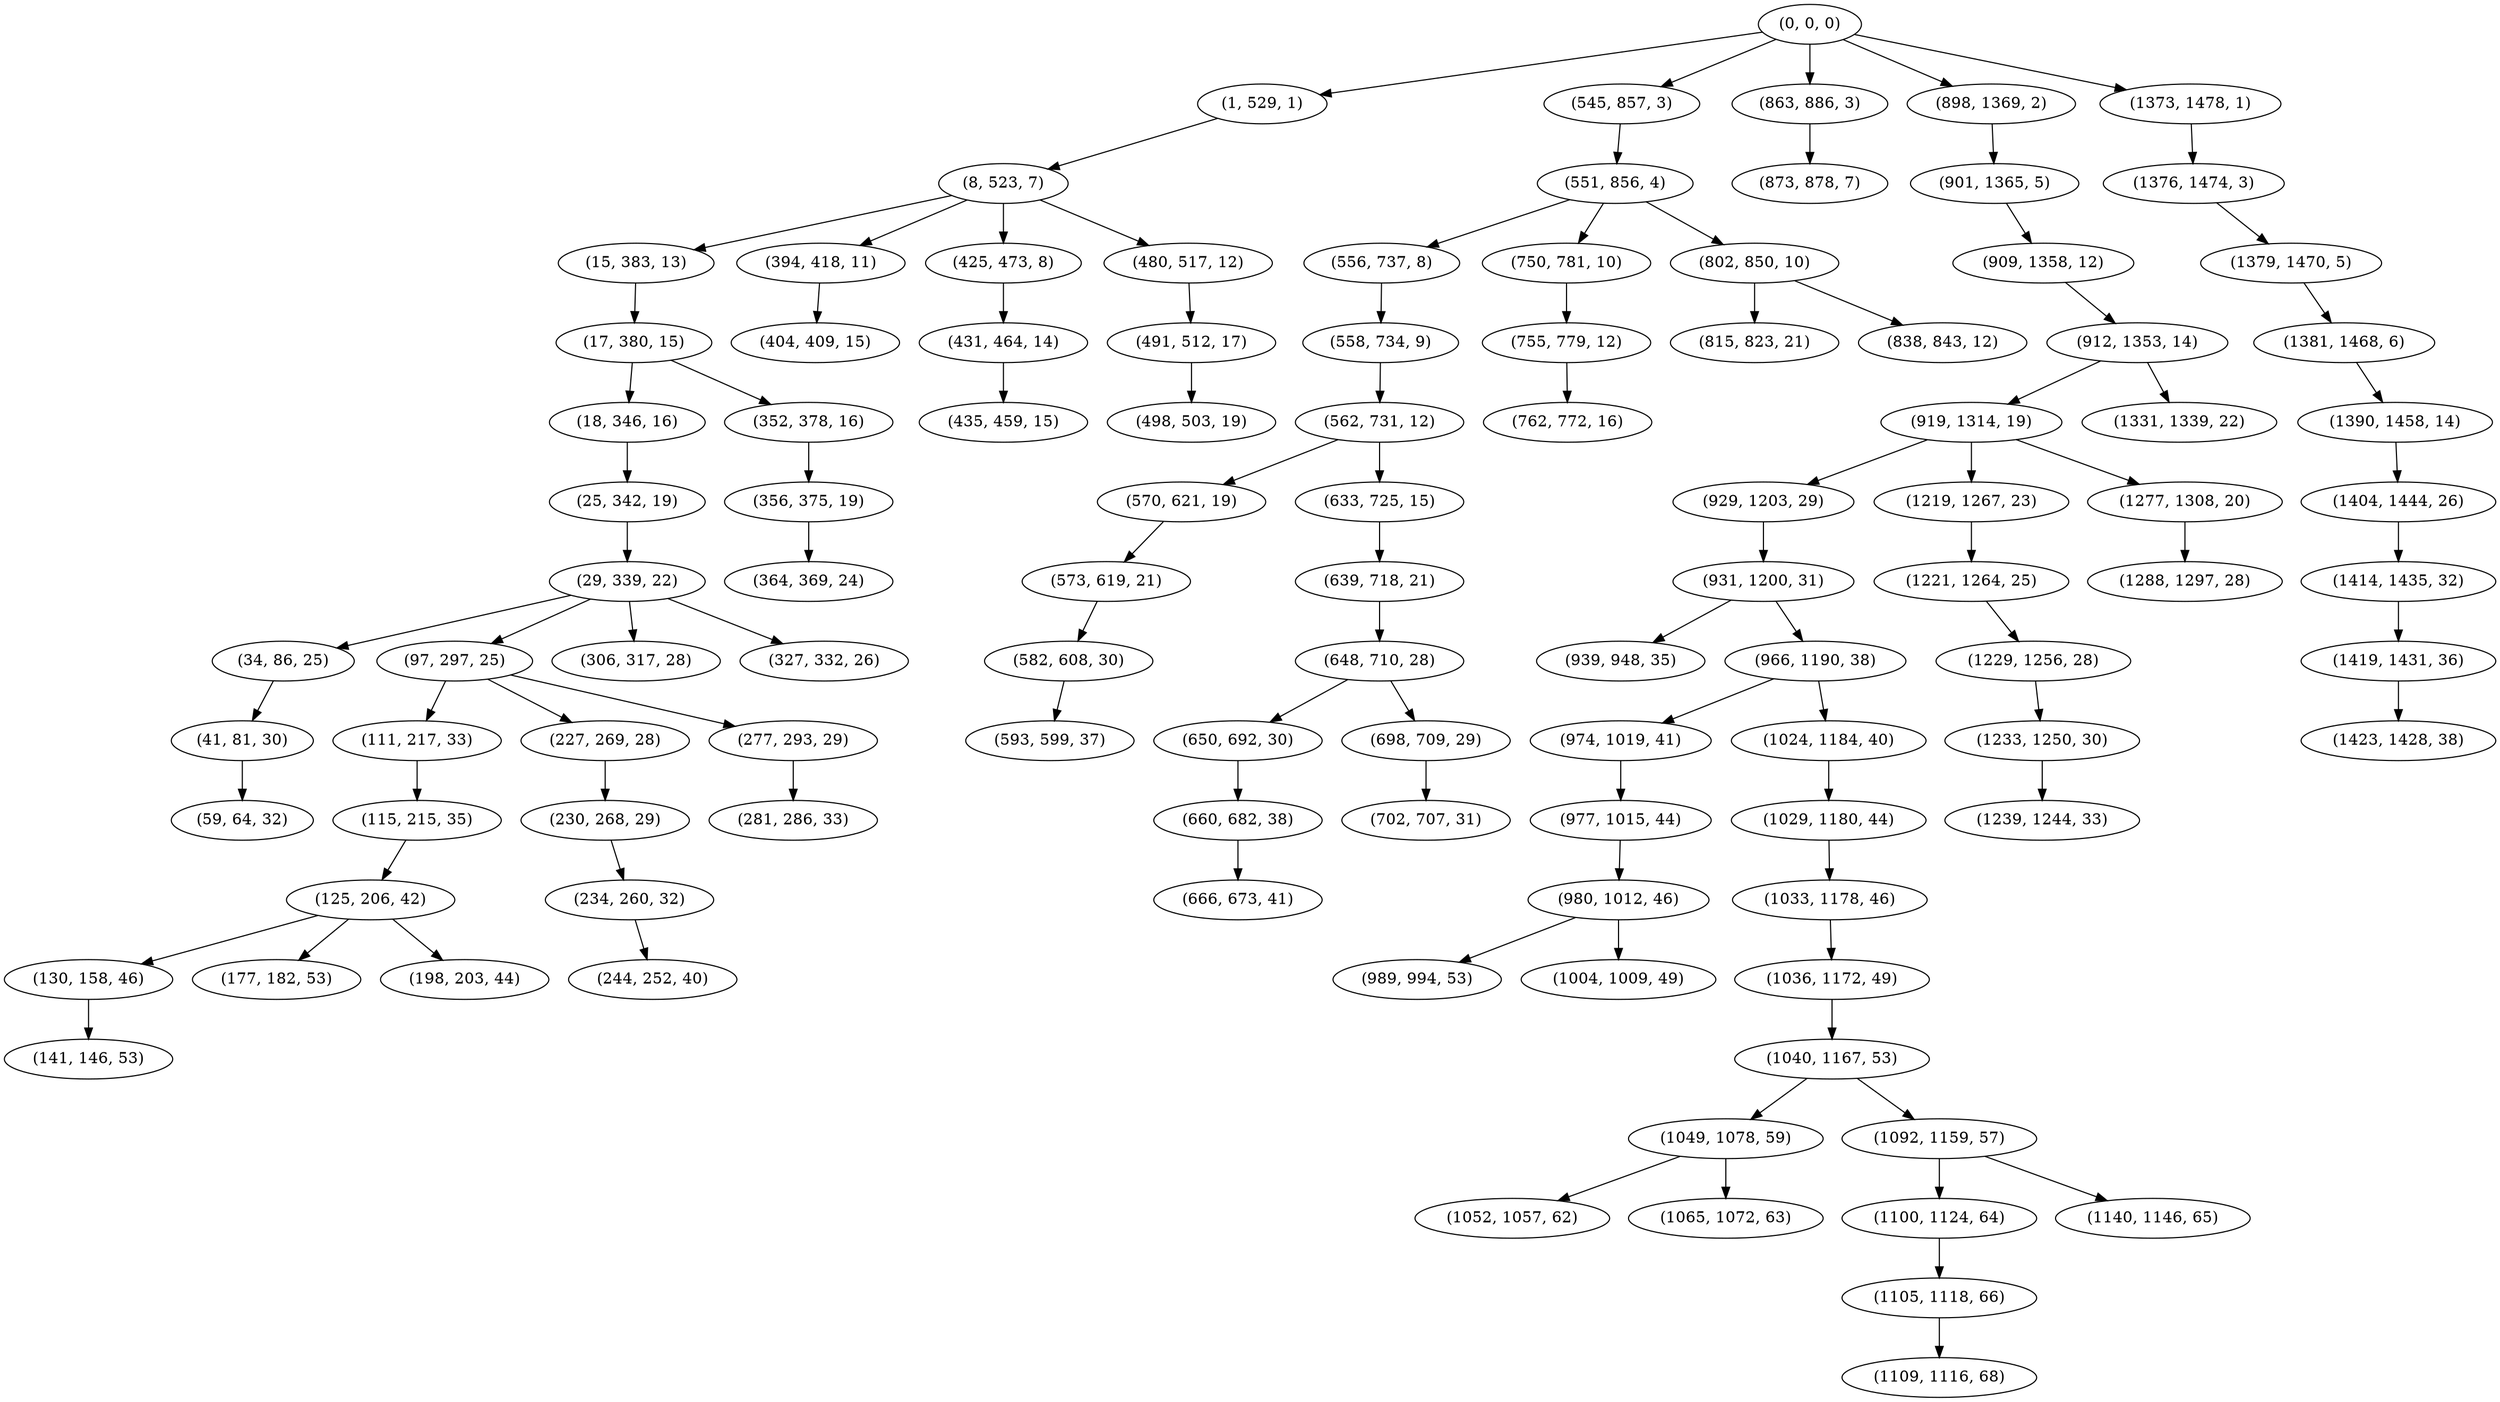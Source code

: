 digraph tree {
    "(0, 0, 0)";
    "(1, 529, 1)";
    "(8, 523, 7)";
    "(15, 383, 13)";
    "(17, 380, 15)";
    "(18, 346, 16)";
    "(25, 342, 19)";
    "(29, 339, 22)";
    "(34, 86, 25)";
    "(41, 81, 30)";
    "(59, 64, 32)";
    "(97, 297, 25)";
    "(111, 217, 33)";
    "(115, 215, 35)";
    "(125, 206, 42)";
    "(130, 158, 46)";
    "(141, 146, 53)";
    "(177, 182, 53)";
    "(198, 203, 44)";
    "(227, 269, 28)";
    "(230, 268, 29)";
    "(234, 260, 32)";
    "(244, 252, 40)";
    "(277, 293, 29)";
    "(281, 286, 33)";
    "(306, 317, 28)";
    "(327, 332, 26)";
    "(352, 378, 16)";
    "(356, 375, 19)";
    "(364, 369, 24)";
    "(394, 418, 11)";
    "(404, 409, 15)";
    "(425, 473, 8)";
    "(431, 464, 14)";
    "(435, 459, 15)";
    "(480, 517, 12)";
    "(491, 512, 17)";
    "(498, 503, 19)";
    "(545, 857, 3)";
    "(551, 856, 4)";
    "(556, 737, 8)";
    "(558, 734, 9)";
    "(562, 731, 12)";
    "(570, 621, 19)";
    "(573, 619, 21)";
    "(582, 608, 30)";
    "(593, 599, 37)";
    "(633, 725, 15)";
    "(639, 718, 21)";
    "(648, 710, 28)";
    "(650, 692, 30)";
    "(660, 682, 38)";
    "(666, 673, 41)";
    "(698, 709, 29)";
    "(702, 707, 31)";
    "(750, 781, 10)";
    "(755, 779, 12)";
    "(762, 772, 16)";
    "(802, 850, 10)";
    "(815, 823, 21)";
    "(838, 843, 12)";
    "(863, 886, 3)";
    "(873, 878, 7)";
    "(898, 1369, 2)";
    "(901, 1365, 5)";
    "(909, 1358, 12)";
    "(912, 1353, 14)";
    "(919, 1314, 19)";
    "(929, 1203, 29)";
    "(931, 1200, 31)";
    "(939, 948, 35)";
    "(966, 1190, 38)";
    "(974, 1019, 41)";
    "(977, 1015, 44)";
    "(980, 1012, 46)";
    "(989, 994, 53)";
    "(1004, 1009, 49)";
    "(1024, 1184, 40)";
    "(1029, 1180, 44)";
    "(1033, 1178, 46)";
    "(1036, 1172, 49)";
    "(1040, 1167, 53)";
    "(1049, 1078, 59)";
    "(1052, 1057, 62)";
    "(1065, 1072, 63)";
    "(1092, 1159, 57)";
    "(1100, 1124, 64)";
    "(1105, 1118, 66)";
    "(1109, 1116, 68)";
    "(1140, 1146, 65)";
    "(1219, 1267, 23)";
    "(1221, 1264, 25)";
    "(1229, 1256, 28)";
    "(1233, 1250, 30)";
    "(1239, 1244, 33)";
    "(1277, 1308, 20)";
    "(1288, 1297, 28)";
    "(1331, 1339, 22)";
    "(1373, 1478, 1)";
    "(1376, 1474, 3)";
    "(1379, 1470, 5)";
    "(1381, 1468, 6)";
    "(1390, 1458, 14)";
    "(1404, 1444, 26)";
    "(1414, 1435, 32)";
    "(1419, 1431, 36)";
    "(1423, 1428, 38)";
    "(0, 0, 0)" -> "(1, 529, 1)";
    "(0, 0, 0)" -> "(545, 857, 3)";
    "(0, 0, 0)" -> "(863, 886, 3)";
    "(0, 0, 0)" -> "(898, 1369, 2)";
    "(0, 0, 0)" -> "(1373, 1478, 1)";
    "(1, 529, 1)" -> "(8, 523, 7)";
    "(8, 523, 7)" -> "(15, 383, 13)";
    "(8, 523, 7)" -> "(394, 418, 11)";
    "(8, 523, 7)" -> "(425, 473, 8)";
    "(8, 523, 7)" -> "(480, 517, 12)";
    "(15, 383, 13)" -> "(17, 380, 15)";
    "(17, 380, 15)" -> "(18, 346, 16)";
    "(17, 380, 15)" -> "(352, 378, 16)";
    "(18, 346, 16)" -> "(25, 342, 19)";
    "(25, 342, 19)" -> "(29, 339, 22)";
    "(29, 339, 22)" -> "(34, 86, 25)";
    "(29, 339, 22)" -> "(97, 297, 25)";
    "(29, 339, 22)" -> "(306, 317, 28)";
    "(29, 339, 22)" -> "(327, 332, 26)";
    "(34, 86, 25)" -> "(41, 81, 30)";
    "(41, 81, 30)" -> "(59, 64, 32)";
    "(97, 297, 25)" -> "(111, 217, 33)";
    "(97, 297, 25)" -> "(227, 269, 28)";
    "(97, 297, 25)" -> "(277, 293, 29)";
    "(111, 217, 33)" -> "(115, 215, 35)";
    "(115, 215, 35)" -> "(125, 206, 42)";
    "(125, 206, 42)" -> "(130, 158, 46)";
    "(125, 206, 42)" -> "(177, 182, 53)";
    "(125, 206, 42)" -> "(198, 203, 44)";
    "(130, 158, 46)" -> "(141, 146, 53)";
    "(227, 269, 28)" -> "(230, 268, 29)";
    "(230, 268, 29)" -> "(234, 260, 32)";
    "(234, 260, 32)" -> "(244, 252, 40)";
    "(277, 293, 29)" -> "(281, 286, 33)";
    "(352, 378, 16)" -> "(356, 375, 19)";
    "(356, 375, 19)" -> "(364, 369, 24)";
    "(394, 418, 11)" -> "(404, 409, 15)";
    "(425, 473, 8)" -> "(431, 464, 14)";
    "(431, 464, 14)" -> "(435, 459, 15)";
    "(480, 517, 12)" -> "(491, 512, 17)";
    "(491, 512, 17)" -> "(498, 503, 19)";
    "(545, 857, 3)" -> "(551, 856, 4)";
    "(551, 856, 4)" -> "(556, 737, 8)";
    "(551, 856, 4)" -> "(750, 781, 10)";
    "(551, 856, 4)" -> "(802, 850, 10)";
    "(556, 737, 8)" -> "(558, 734, 9)";
    "(558, 734, 9)" -> "(562, 731, 12)";
    "(562, 731, 12)" -> "(570, 621, 19)";
    "(562, 731, 12)" -> "(633, 725, 15)";
    "(570, 621, 19)" -> "(573, 619, 21)";
    "(573, 619, 21)" -> "(582, 608, 30)";
    "(582, 608, 30)" -> "(593, 599, 37)";
    "(633, 725, 15)" -> "(639, 718, 21)";
    "(639, 718, 21)" -> "(648, 710, 28)";
    "(648, 710, 28)" -> "(650, 692, 30)";
    "(648, 710, 28)" -> "(698, 709, 29)";
    "(650, 692, 30)" -> "(660, 682, 38)";
    "(660, 682, 38)" -> "(666, 673, 41)";
    "(698, 709, 29)" -> "(702, 707, 31)";
    "(750, 781, 10)" -> "(755, 779, 12)";
    "(755, 779, 12)" -> "(762, 772, 16)";
    "(802, 850, 10)" -> "(815, 823, 21)";
    "(802, 850, 10)" -> "(838, 843, 12)";
    "(863, 886, 3)" -> "(873, 878, 7)";
    "(898, 1369, 2)" -> "(901, 1365, 5)";
    "(901, 1365, 5)" -> "(909, 1358, 12)";
    "(909, 1358, 12)" -> "(912, 1353, 14)";
    "(912, 1353, 14)" -> "(919, 1314, 19)";
    "(912, 1353, 14)" -> "(1331, 1339, 22)";
    "(919, 1314, 19)" -> "(929, 1203, 29)";
    "(919, 1314, 19)" -> "(1219, 1267, 23)";
    "(919, 1314, 19)" -> "(1277, 1308, 20)";
    "(929, 1203, 29)" -> "(931, 1200, 31)";
    "(931, 1200, 31)" -> "(939, 948, 35)";
    "(931, 1200, 31)" -> "(966, 1190, 38)";
    "(966, 1190, 38)" -> "(974, 1019, 41)";
    "(966, 1190, 38)" -> "(1024, 1184, 40)";
    "(974, 1019, 41)" -> "(977, 1015, 44)";
    "(977, 1015, 44)" -> "(980, 1012, 46)";
    "(980, 1012, 46)" -> "(989, 994, 53)";
    "(980, 1012, 46)" -> "(1004, 1009, 49)";
    "(1024, 1184, 40)" -> "(1029, 1180, 44)";
    "(1029, 1180, 44)" -> "(1033, 1178, 46)";
    "(1033, 1178, 46)" -> "(1036, 1172, 49)";
    "(1036, 1172, 49)" -> "(1040, 1167, 53)";
    "(1040, 1167, 53)" -> "(1049, 1078, 59)";
    "(1040, 1167, 53)" -> "(1092, 1159, 57)";
    "(1049, 1078, 59)" -> "(1052, 1057, 62)";
    "(1049, 1078, 59)" -> "(1065, 1072, 63)";
    "(1092, 1159, 57)" -> "(1100, 1124, 64)";
    "(1092, 1159, 57)" -> "(1140, 1146, 65)";
    "(1100, 1124, 64)" -> "(1105, 1118, 66)";
    "(1105, 1118, 66)" -> "(1109, 1116, 68)";
    "(1219, 1267, 23)" -> "(1221, 1264, 25)";
    "(1221, 1264, 25)" -> "(1229, 1256, 28)";
    "(1229, 1256, 28)" -> "(1233, 1250, 30)";
    "(1233, 1250, 30)" -> "(1239, 1244, 33)";
    "(1277, 1308, 20)" -> "(1288, 1297, 28)";
    "(1373, 1478, 1)" -> "(1376, 1474, 3)";
    "(1376, 1474, 3)" -> "(1379, 1470, 5)";
    "(1379, 1470, 5)" -> "(1381, 1468, 6)";
    "(1381, 1468, 6)" -> "(1390, 1458, 14)";
    "(1390, 1458, 14)" -> "(1404, 1444, 26)";
    "(1404, 1444, 26)" -> "(1414, 1435, 32)";
    "(1414, 1435, 32)" -> "(1419, 1431, 36)";
    "(1419, 1431, 36)" -> "(1423, 1428, 38)";
}
